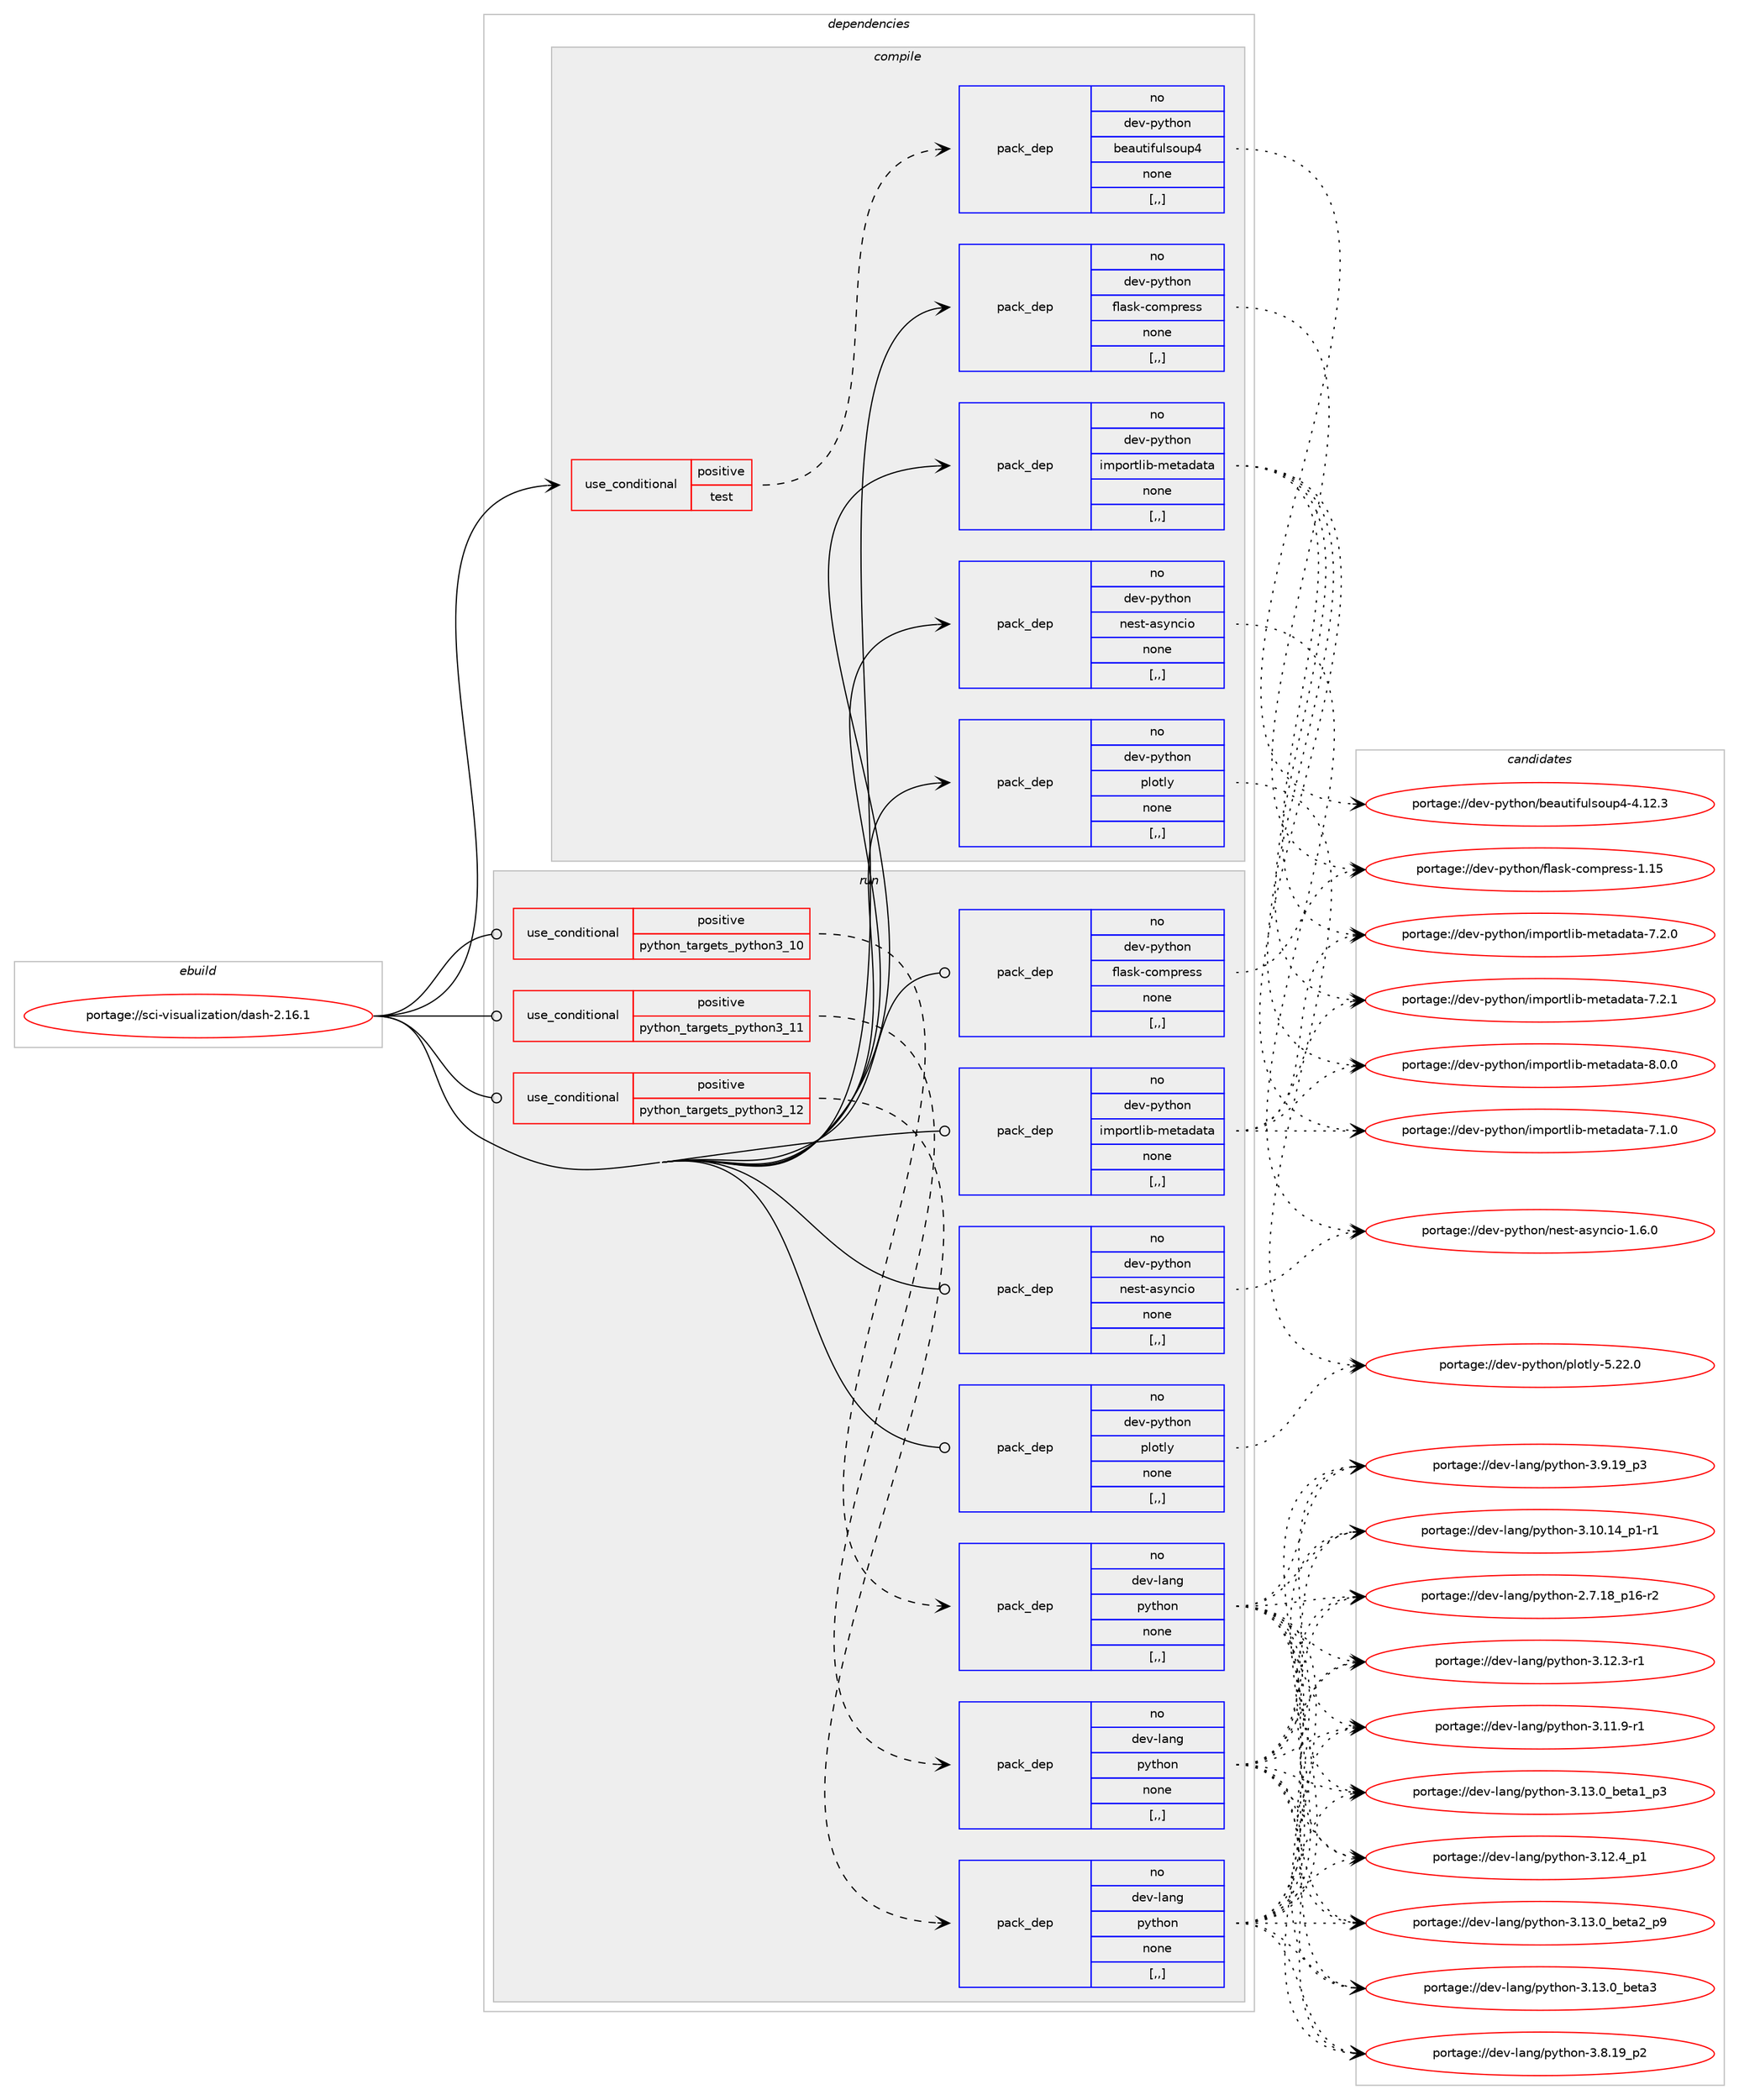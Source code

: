 digraph prolog {

# *************
# Graph options
# *************

newrank=true;
concentrate=true;
compound=true;
graph [rankdir=LR,fontname=Helvetica,fontsize=10,ranksep=1.5];#, ranksep=2.5, nodesep=0.2];
edge  [arrowhead=vee];
node  [fontname=Helvetica,fontsize=10];

# **********
# The ebuild
# **********

subgraph cluster_leftcol {
color=gray;
rank=same;
label=<<i>ebuild</i>>;
id [label="portage://sci-visualization/dash-2.16.1", color=red, width=4, href="../sci-visualization/dash-2.16.1.svg"];
}

# ****************
# The dependencies
# ****************

subgraph cluster_midcol {
color=gray;
label=<<i>dependencies</i>>;
subgraph cluster_compile {
fillcolor="#eeeeee";
style=filled;
label=<<i>compile</i>>;
subgraph cond107048 {
dependency403033 [label=<<TABLE BORDER="0" CELLBORDER="1" CELLSPACING="0" CELLPADDING="4"><TR><TD ROWSPAN="3" CELLPADDING="10">use_conditional</TD></TR><TR><TD>positive</TD></TR><TR><TD>test</TD></TR></TABLE>>, shape=none, color=red];
subgraph pack293141 {
dependency403034 [label=<<TABLE BORDER="0" CELLBORDER="1" CELLSPACING="0" CELLPADDING="4" WIDTH="220"><TR><TD ROWSPAN="6" CELLPADDING="30">pack_dep</TD></TR><TR><TD WIDTH="110">no</TD></TR><TR><TD>dev-python</TD></TR><TR><TD>beautifulsoup4</TD></TR><TR><TD>none</TD></TR><TR><TD>[,,]</TD></TR></TABLE>>, shape=none, color=blue];
}
dependency403033:e -> dependency403034:w [weight=20,style="dashed",arrowhead="vee"];
}
id:e -> dependency403033:w [weight=20,style="solid",arrowhead="vee"];
subgraph pack293142 {
dependency403035 [label=<<TABLE BORDER="0" CELLBORDER="1" CELLSPACING="0" CELLPADDING="4" WIDTH="220"><TR><TD ROWSPAN="6" CELLPADDING="30">pack_dep</TD></TR><TR><TD WIDTH="110">no</TD></TR><TR><TD>dev-python</TD></TR><TR><TD>flask-compress</TD></TR><TR><TD>none</TD></TR><TR><TD>[,,]</TD></TR></TABLE>>, shape=none, color=blue];
}
id:e -> dependency403035:w [weight=20,style="solid",arrowhead="vee"];
subgraph pack293143 {
dependency403036 [label=<<TABLE BORDER="0" CELLBORDER="1" CELLSPACING="0" CELLPADDING="4" WIDTH="220"><TR><TD ROWSPAN="6" CELLPADDING="30">pack_dep</TD></TR><TR><TD WIDTH="110">no</TD></TR><TR><TD>dev-python</TD></TR><TR><TD>importlib-metadata</TD></TR><TR><TD>none</TD></TR><TR><TD>[,,]</TD></TR></TABLE>>, shape=none, color=blue];
}
id:e -> dependency403036:w [weight=20,style="solid",arrowhead="vee"];
subgraph pack293144 {
dependency403037 [label=<<TABLE BORDER="0" CELLBORDER="1" CELLSPACING="0" CELLPADDING="4" WIDTH="220"><TR><TD ROWSPAN="6" CELLPADDING="30">pack_dep</TD></TR><TR><TD WIDTH="110">no</TD></TR><TR><TD>dev-python</TD></TR><TR><TD>nest-asyncio</TD></TR><TR><TD>none</TD></TR><TR><TD>[,,]</TD></TR></TABLE>>, shape=none, color=blue];
}
id:e -> dependency403037:w [weight=20,style="solid",arrowhead="vee"];
subgraph pack293145 {
dependency403038 [label=<<TABLE BORDER="0" CELLBORDER="1" CELLSPACING="0" CELLPADDING="4" WIDTH="220"><TR><TD ROWSPAN="6" CELLPADDING="30">pack_dep</TD></TR><TR><TD WIDTH="110">no</TD></TR><TR><TD>dev-python</TD></TR><TR><TD>plotly</TD></TR><TR><TD>none</TD></TR><TR><TD>[,,]</TD></TR></TABLE>>, shape=none, color=blue];
}
id:e -> dependency403038:w [weight=20,style="solid",arrowhead="vee"];
}
subgraph cluster_compileandrun {
fillcolor="#eeeeee";
style=filled;
label=<<i>compile and run</i>>;
}
subgraph cluster_run {
fillcolor="#eeeeee";
style=filled;
label=<<i>run</i>>;
subgraph cond107049 {
dependency403039 [label=<<TABLE BORDER="0" CELLBORDER="1" CELLSPACING="0" CELLPADDING="4"><TR><TD ROWSPAN="3" CELLPADDING="10">use_conditional</TD></TR><TR><TD>positive</TD></TR><TR><TD>python_targets_python3_10</TD></TR></TABLE>>, shape=none, color=red];
subgraph pack293146 {
dependency403040 [label=<<TABLE BORDER="0" CELLBORDER="1" CELLSPACING="0" CELLPADDING="4" WIDTH="220"><TR><TD ROWSPAN="6" CELLPADDING="30">pack_dep</TD></TR><TR><TD WIDTH="110">no</TD></TR><TR><TD>dev-lang</TD></TR><TR><TD>python</TD></TR><TR><TD>none</TD></TR><TR><TD>[,,]</TD></TR></TABLE>>, shape=none, color=blue];
}
dependency403039:e -> dependency403040:w [weight=20,style="dashed",arrowhead="vee"];
}
id:e -> dependency403039:w [weight=20,style="solid",arrowhead="odot"];
subgraph cond107050 {
dependency403041 [label=<<TABLE BORDER="0" CELLBORDER="1" CELLSPACING="0" CELLPADDING="4"><TR><TD ROWSPAN="3" CELLPADDING="10">use_conditional</TD></TR><TR><TD>positive</TD></TR><TR><TD>python_targets_python3_11</TD></TR></TABLE>>, shape=none, color=red];
subgraph pack293147 {
dependency403042 [label=<<TABLE BORDER="0" CELLBORDER="1" CELLSPACING="0" CELLPADDING="4" WIDTH="220"><TR><TD ROWSPAN="6" CELLPADDING="30">pack_dep</TD></TR><TR><TD WIDTH="110">no</TD></TR><TR><TD>dev-lang</TD></TR><TR><TD>python</TD></TR><TR><TD>none</TD></TR><TR><TD>[,,]</TD></TR></TABLE>>, shape=none, color=blue];
}
dependency403041:e -> dependency403042:w [weight=20,style="dashed",arrowhead="vee"];
}
id:e -> dependency403041:w [weight=20,style="solid",arrowhead="odot"];
subgraph cond107051 {
dependency403043 [label=<<TABLE BORDER="0" CELLBORDER="1" CELLSPACING="0" CELLPADDING="4"><TR><TD ROWSPAN="3" CELLPADDING="10">use_conditional</TD></TR><TR><TD>positive</TD></TR><TR><TD>python_targets_python3_12</TD></TR></TABLE>>, shape=none, color=red];
subgraph pack293148 {
dependency403044 [label=<<TABLE BORDER="0" CELLBORDER="1" CELLSPACING="0" CELLPADDING="4" WIDTH="220"><TR><TD ROWSPAN="6" CELLPADDING="30">pack_dep</TD></TR><TR><TD WIDTH="110">no</TD></TR><TR><TD>dev-lang</TD></TR><TR><TD>python</TD></TR><TR><TD>none</TD></TR><TR><TD>[,,]</TD></TR></TABLE>>, shape=none, color=blue];
}
dependency403043:e -> dependency403044:w [weight=20,style="dashed",arrowhead="vee"];
}
id:e -> dependency403043:w [weight=20,style="solid",arrowhead="odot"];
subgraph pack293149 {
dependency403045 [label=<<TABLE BORDER="0" CELLBORDER="1" CELLSPACING="0" CELLPADDING="4" WIDTH="220"><TR><TD ROWSPAN="6" CELLPADDING="30">pack_dep</TD></TR><TR><TD WIDTH="110">no</TD></TR><TR><TD>dev-python</TD></TR><TR><TD>flask-compress</TD></TR><TR><TD>none</TD></TR><TR><TD>[,,]</TD></TR></TABLE>>, shape=none, color=blue];
}
id:e -> dependency403045:w [weight=20,style="solid",arrowhead="odot"];
subgraph pack293150 {
dependency403046 [label=<<TABLE BORDER="0" CELLBORDER="1" CELLSPACING="0" CELLPADDING="4" WIDTH="220"><TR><TD ROWSPAN="6" CELLPADDING="30">pack_dep</TD></TR><TR><TD WIDTH="110">no</TD></TR><TR><TD>dev-python</TD></TR><TR><TD>importlib-metadata</TD></TR><TR><TD>none</TD></TR><TR><TD>[,,]</TD></TR></TABLE>>, shape=none, color=blue];
}
id:e -> dependency403046:w [weight=20,style="solid",arrowhead="odot"];
subgraph pack293151 {
dependency403047 [label=<<TABLE BORDER="0" CELLBORDER="1" CELLSPACING="0" CELLPADDING="4" WIDTH="220"><TR><TD ROWSPAN="6" CELLPADDING="30">pack_dep</TD></TR><TR><TD WIDTH="110">no</TD></TR><TR><TD>dev-python</TD></TR><TR><TD>nest-asyncio</TD></TR><TR><TD>none</TD></TR><TR><TD>[,,]</TD></TR></TABLE>>, shape=none, color=blue];
}
id:e -> dependency403047:w [weight=20,style="solid",arrowhead="odot"];
subgraph pack293152 {
dependency403048 [label=<<TABLE BORDER="0" CELLBORDER="1" CELLSPACING="0" CELLPADDING="4" WIDTH="220"><TR><TD ROWSPAN="6" CELLPADDING="30">pack_dep</TD></TR><TR><TD WIDTH="110">no</TD></TR><TR><TD>dev-python</TD></TR><TR><TD>plotly</TD></TR><TR><TD>none</TD></TR><TR><TD>[,,]</TD></TR></TABLE>>, shape=none, color=blue];
}
id:e -> dependency403048:w [weight=20,style="solid",arrowhead="odot"];
}
}

# **************
# The candidates
# **************

subgraph cluster_choices {
rank=same;
color=gray;
label=<<i>candidates</i>>;

subgraph choice293141 {
color=black;
nodesep=1;
choice100101118451121211161041111104798101971171161051021171081151111171125245524649504651 [label="portage://dev-python/beautifulsoup4-4.12.3", color=red, width=4,href="../dev-python/beautifulsoup4-4.12.3.svg"];
dependency403034:e -> choice100101118451121211161041111104798101971171161051021171081151111171125245524649504651:w [style=dotted,weight="100"];
}
subgraph choice293142 {
color=black;
nodesep=1;
choice10010111845112121116104111110471021089711510745991111091121141011151154549464953 [label="portage://dev-python/flask-compress-1.15", color=red, width=4,href="../dev-python/flask-compress-1.15.svg"];
dependency403035:e -> choice10010111845112121116104111110471021089711510745991111091121141011151154549464953:w [style=dotted,weight="100"];
}
subgraph choice293143 {
color=black;
nodesep=1;
choice10010111845112121116104111110471051091121111141161081059845109101116971009711697455546494648 [label="portage://dev-python/importlib-metadata-7.1.0", color=red, width=4,href="../dev-python/importlib-metadata-7.1.0.svg"];
choice10010111845112121116104111110471051091121111141161081059845109101116971009711697455546504648 [label="portage://dev-python/importlib-metadata-7.2.0", color=red, width=4,href="../dev-python/importlib-metadata-7.2.0.svg"];
choice10010111845112121116104111110471051091121111141161081059845109101116971009711697455546504649 [label="portage://dev-python/importlib-metadata-7.2.1", color=red, width=4,href="../dev-python/importlib-metadata-7.2.1.svg"];
choice10010111845112121116104111110471051091121111141161081059845109101116971009711697455646484648 [label="portage://dev-python/importlib-metadata-8.0.0", color=red, width=4,href="../dev-python/importlib-metadata-8.0.0.svg"];
dependency403036:e -> choice10010111845112121116104111110471051091121111141161081059845109101116971009711697455546494648:w [style=dotted,weight="100"];
dependency403036:e -> choice10010111845112121116104111110471051091121111141161081059845109101116971009711697455546504648:w [style=dotted,weight="100"];
dependency403036:e -> choice10010111845112121116104111110471051091121111141161081059845109101116971009711697455546504649:w [style=dotted,weight="100"];
dependency403036:e -> choice10010111845112121116104111110471051091121111141161081059845109101116971009711697455646484648:w [style=dotted,weight="100"];
}
subgraph choice293144 {
color=black;
nodesep=1;
choice1001011184511212111610411111047110101115116459711512111099105111454946544648 [label="portage://dev-python/nest-asyncio-1.6.0", color=red, width=4,href="../dev-python/nest-asyncio-1.6.0.svg"];
dependency403037:e -> choice1001011184511212111610411111047110101115116459711512111099105111454946544648:w [style=dotted,weight="100"];
}
subgraph choice293145 {
color=black;
nodesep=1;
choice100101118451121211161041111104711210811111610812145534650504648 [label="portage://dev-python/plotly-5.22.0", color=red, width=4,href="../dev-python/plotly-5.22.0.svg"];
dependency403038:e -> choice100101118451121211161041111104711210811111610812145534650504648:w [style=dotted,weight="100"];
}
subgraph choice293146 {
color=black;
nodesep=1;
choice100101118451089711010347112121116104111110455046554649569511249544511450 [label="portage://dev-lang/python-2.7.18_p16-r2", color=red, width=4,href="../dev-lang/python-2.7.18_p16-r2.svg"];
choice100101118451089711010347112121116104111110455146494846495295112494511449 [label="portage://dev-lang/python-3.10.14_p1-r1", color=red, width=4,href="../dev-lang/python-3.10.14_p1-r1.svg"];
choice100101118451089711010347112121116104111110455146494946574511449 [label="portage://dev-lang/python-3.11.9-r1", color=red, width=4,href="../dev-lang/python-3.11.9-r1.svg"];
choice100101118451089711010347112121116104111110455146495046514511449 [label="portage://dev-lang/python-3.12.3-r1", color=red, width=4,href="../dev-lang/python-3.12.3-r1.svg"];
choice100101118451089711010347112121116104111110455146495046529511249 [label="portage://dev-lang/python-3.12.4_p1", color=red, width=4,href="../dev-lang/python-3.12.4_p1.svg"];
choice10010111845108971101034711212111610411111045514649514648959810111697499511251 [label="portage://dev-lang/python-3.13.0_beta1_p3", color=red, width=4,href="../dev-lang/python-3.13.0_beta1_p3.svg"];
choice10010111845108971101034711212111610411111045514649514648959810111697509511257 [label="portage://dev-lang/python-3.13.0_beta2_p9", color=red, width=4,href="../dev-lang/python-3.13.0_beta2_p9.svg"];
choice1001011184510897110103471121211161041111104551464951464895981011169751 [label="portage://dev-lang/python-3.13.0_beta3", color=red, width=4,href="../dev-lang/python-3.13.0_beta3.svg"];
choice100101118451089711010347112121116104111110455146564649579511250 [label="portage://dev-lang/python-3.8.19_p2", color=red, width=4,href="../dev-lang/python-3.8.19_p2.svg"];
choice100101118451089711010347112121116104111110455146574649579511251 [label="portage://dev-lang/python-3.9.19_p3", color=red, width=4,href="../dev-lang/python-3.9.19_p3.svg"];
dependency403040:e -> choice100101118451089711010347112121116104111110455046554649569511249544511450:w [style=dotted,weight="100"];
dependency403040:e -> choice100101118451089711010347112121116104111110455146494846495295112494511449:w [style=dotted,weight="100"];
dependency403040:e -> choice100101118451089711010347112121116104111110455146494946574511449:w [style=dotted,weight="100"];
dependency403040:e -> choice100101118451089711010347112121116104111110455146495046514511449:w [style=dotted,weight="100"];
dependency403040:e -> choice100101118451089711010347112121116104111110455146495046529511249:w [style=dotted,weight="100"];
dependency403040:e -> choice10010111845108971101034711212111610411111045514649514648959810111697499511251:w [style=dotted,weight="100"];
dependency403040:e -> choice10010111845108971101034711212111610411111045514649514648959810111697509511257:w [style=dotted,weight="100"];
dependency403040:e -> choice1001011184510897110103471121211161041111104551464951464895981011169751:w [style=dotted,weight="100"];
dependency403040:e -> choice100101118451089711010347112121116104111110455146564649579511250:w [style=dotted,weight="100"];
dependency403040:e -> choice100101118451089711010347112121116104111110455146574649579511251:w [style=dotted,weight="100"];
}
subgraph choice293147 {
color=black;
nodesep=1;
choice100101118451089711010347112121116104111110455046554649569511249544511450 [label="portage://dev-lang/python-2.7.18_p16-r2", color=red, width=4,href="../dev-lang/python-2.7.18_p16-r2.svg"];
choice100101118451089711010347112121116104111110455146494846495295112494511449 [label="portage://dev-lang/python-3.10.14_p1-r1", color=red, width=4,href="../dev-lang/python-3.10.14_p1-r1.svg"];
choice100101118451089711010347112121116104111110455146494946574511449 [label="portage://dev-lang/python-3.11.9-r1", color=red, width=4,href="../dev-lang/python-3.11.9-r1.svg"];
choice100101118451089711010347112121116104111110455146495046514511449 [label="portage://dev-lang/python-3.12.3-r1", color=red, width=4,href="../dev-lang/python-3.12.3-r1.svg"];
choice100101118451089711010347112121116104111110455146495046529511249 [label="portage://dev-lang/python-3.12.4_p1", color=red, width=4,href="../dev-lang/python-3.12.4_p1.svg"];
choice10010111845108971101034711212111610411111045514649514648959810111697499511251 [label="portage://dev-lang/python-3.13.0_beta1_p3", color=red, width=4,href="../dev-lang/python-3.13.0_beta1_p3.svg"];
choice10010111845108971101034711212111610411111045514649514648959810111697509511257 [label="portage://dev-lang/python-3.13.0_beta2_p9", color=red, width=4,href="../dev-lang/python-3.13.0_beta2_p9.svg"];
choice1001011184510897110103471121211161041111104551464951464895981011169751 [label="portage://dev-lang/python-3.13.0_beta3", color=red, width=4,href="../dev-lang/python-3.13.0_beta3.svg"];
choice100101118451089711010347112121116104111110455146564649579511250 [label="portage://dev-lang/python-3.8.19_p2", color=red, width=4,href="../dev-lang/python-3.8.19_p2.svg"];
choice100101118451089711010347112121116104111110455146574649579511251 [label="portage://dev-lang/python-3.9.19_p3", color=red, width=4,href="../dev-lang/python-3.9.19_p3.svg"];
dependency403042:e -> choice100101118451089711010347112121116104111110455046554649569511249544511450:w [style=dotted,weight="100"];
dependency403042:e -> choice100101118451089711010347112121116104111110455146494846495295112494511449:w [style=dotted,weight="100"];
dependency403042:e -> choice100101118451089711010347112121116104111110455146494946574511449:w [style=dotted,weight="100"];
dependency403042:e -> choice100101118451089711010347112121116104111110455146495046514511449:w [style=dotted,weight="100"];
dependency403042:e -> choice100101118451089711010347112121116104111110455146495046529511249:w [style=dotted,weight="100"];
dependency403042:e -> choice10010111845108971101034711212111610411111045514649514648959810111697499511251:w [style=dotted,weight="100"];
dependency403042:e -> choice10010111845108971101034711212111610411111045514649514648959810111697509511257:w [style=dotted,weight="100"];
dependency403042:e -> choice1001011184510897110103471121211161041111104551464951464895981011169751:w [style=dotted,weight="100"];
dependency403042:e -> choice100101118451089711010347112121116104111110455146564649579511250:w [style=dotted,weight="100"];
dependency403042:e -> choice100101118451089711010347112121116104111110455146574649579511251:w [style=dotted,weight="100"];
}
subgraph choice293148 {
color=black;
nodesep=1;
choice100101118451089711010347112121116104111110455046554649569511249544511450 [label="portage://dev-lang/python-2.7.18_p16-r2", color=red, width=4,href="../dev-lang/python-2.7.18_p16-r2.svg"];
choice100101118451089711010347112121116104111110455146494846495295112494511449 [label="portage://dev-lang/python-3.10.14_p1-r1", color=red, width=4,href="../dev-lang/python-3.10.14_p1-r1.svg"];
choice100101118451089711010347112121116104111110455146494946574511449 [label="portage://dev-lang/python-3.11.9-r1", color=red, width=4,href="../dev-lang/python-3.11.9-r1.svg"];
choice100101118451089711010347112121116104111110455146495046514511449 [label="portage://dev-lang/python-3.12.3-r1", color=red, width=4,href="../dev-lang/python-3.12.3-r1.svg"];
choice100101118451089711010347112121116104111110455146495046529511249 [label="portage://dev-lang/python-3.12.4_p1", color=red, width=4,href="../dev-lang/python-3.12.4_p1.svg"];
choice10010111845108971101034711212111610411111045514649514648959810111697499511251 [label="portage://dev-lang/python-3.13.0_beta1_p3", color=red, width=4,href="../dev-lang/python-3.13.0_beta1_p3.svg"];
choice10010111845108971101034711212111610411111045514649514648959810111697509511257 [label="portage://dev-lang/python-3.13.0_beta2_p9", color=red, width=4,href="../dev-lang/python-3.13.0_beta2_p9.svg"];
choice1001011184510897110103471121211161041111104551464951464895981011169751 [label="portage://dev-lang/python-3.13.0_beta3", color=red, width=4,href="../dev-lang/python-3.13.0_beta3.svg"];
choice100101118451089711010347112121116104111110455146564649579511250 [label="portage://dev-lang/python-3.8.19_p2", color=red, width=4,href="../dev-lang/python-3.8.19_p2.svg"];
choice100101118451089711010347112121116104111110455146574649579511251 [label="portage://dev-lang/python-3.9.19_p3", color=red, width=4,href="../dev-lang/python-3.9.19_p3.svg"];
dependency403044:e -> choice100101118451089711010347112121116104111110455046554649569511249544511450:w [style=dotted,weight="100"];
dependency403044:e -> choice100101118451089711010347112121116104111110455146494846495295112494511449:w [style=dotted,weight="100"];
dependency403044:e -> choice100101118451089711010347112121116104111110455146494946574511449:w [style=dotted,weight="100"];
dependency403044:e -> choice100101118451089711010347112121116104111110455146495046514511449:w [style=dotted,weight="100"];
dependency403044:e -> choice100101118451089711010347112121116104111110455146495046529511249:w [style=dotted,weight="100"];
dependency403044:e -> choice10010111845108971101034711212111610411111045514649514648959810111697499511251:w [style=dotted,weight="100"];
dependency403044:e -> choice10010111845108971101034711212111610411111045514649514648959810111697509511257:w [style=dotted,weight="100"];
dependency403044:e -> choice1001011184510897110103471121211161041111104551464951464895981011169751:w [style=dotted,weight="100"];
dependency403044:e -> choice100101118451089711010347112121116104111110455146564649579511250:w [style=dotted,weight="100"];
dependency403044:e -> choice100101118451089711010347112121116104111110455146574649579511251:w [style=dotted,weight="100"];
}
subgraph choice293149 {
color=black;
nodesep=1;
choice10010111845112121116104111110471021089711510745991111091121141011151154549464953 [label="portage://dev-python/flask-compress-1.15", color=red, width=4,href="../dev-python/flask-compress-1.15.svg"];
dependency403045:e -> choice10010111845112121116104111110471021089711510745991111091121141011151154549464953:w [style=dotted,weight="100"];
}
subgraph choice293150 {
color=black;
nodesep=1;
choice10010111845112121116104111110471051091121111141161081059845109101116971009711697455546494648 [label="portage://dev-python/importlib-metadata-7.1.0", color=red, width=4,href="../dev-python/importlib-metadata-7.1.0.svg"];
choice10010111845112121116104111110471051091121111141161081059845109101116971009711697455546504648 [label="portage://dev-python/importlib-metadata-7.2.0", color=red, width=4,href="../dev-python/importlib-metadata-7.2.0.svg"];
choice10010111845112121116104111110471051091121111141161081059845109101116971009711697455546504649 [label="portage://dev-python/importlib-metadata-7.2.1", color=red, width=4,href="../dev-python/importlib-metadata-7.2.1.svg"];
choice10010111845112121116104111110471051091121111141161081059845109101116971009711697455646484648 [label="portage://dev-python/importlib-metadata-8.0.0", color=red, width=4,href="../dev-python/importlib-metadata-8.0.0.svg"];
dependency403046:e -> choice10010111845112121116104111110471051091121111141161081059845109101116971009711697455546494648:w [style=dotted,weight="100"];
dependency403046:e -> choice10010111845112121116104111110471051091121111141161081059845109101116971009711697455546504648:w [style=dotted,weight="100"];
dependency403046:e -> choice10010111845112121116104111110471051091121111141161081059845109101116971009711697455546504649:w [style=dotted,weight="100"];
dependency403046:e -> choice10010111845112121116104111110471051091121111141161081059845109101116971009711697455646484648:w [style=dotted,weight="100"];
}
subgraph choice293151 {
color=black;
nodesep=1;
choice1001011184511212111610411111047110101115116459711512111099105111454946544648 [label="portage://dev-python/nest-asyncio-1.6.0", color=red, width=4,href="../dev-python/nest-asyncio-1.6.0.svg"];
dependency403047:e -> choice1001011184511212111610411111047110101115116459711512111099105111454946544648:w [style=dotted,weight="100"];
}
subgraph choice293152 {
color=black;
nodesep=1;
choice100101118451121211161041111104711210811111610812145534650504648 [label="portage://dev-python/plotly-5.22.0", color=red, width=4,href="../dev-python/plotly-5.22.0.svg"];
dependency403048:e -> choice100101118451121211161041111104711210811111610812145534650504648:w [style=dotted,weight="100"];
}
}

}
